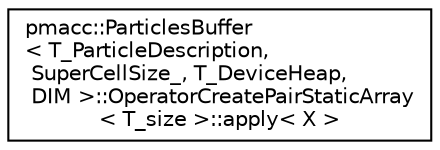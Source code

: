 digraph "Graphical Class Hierarchy"
{
 // LATEX_PDF_SIZE
  edge [fontname="Helvetica",fontsize="10",labelfontname="Helvetica",labelfontsize="10"];
  node [fontname="Helvetica",fontsize="10",shape=record];
  rankdir="LR";
  Node0 [label="pmacc::ParticlesBuffer\l\< T_ParticleDescription,\l SuperCellSize_, T_DeviceHeap,\l DIM \>::OperatorCreatePairStaticArray\l\< T_size \>::apply\< X \>",height=0.2,width=0.4,color="black", fillcolor="white", style="filled",URL="$structpmacc_1_1_particles_buffer_1_1_operator_create_pair_static_array_1_1apply.html",tooltip=" "];
}
